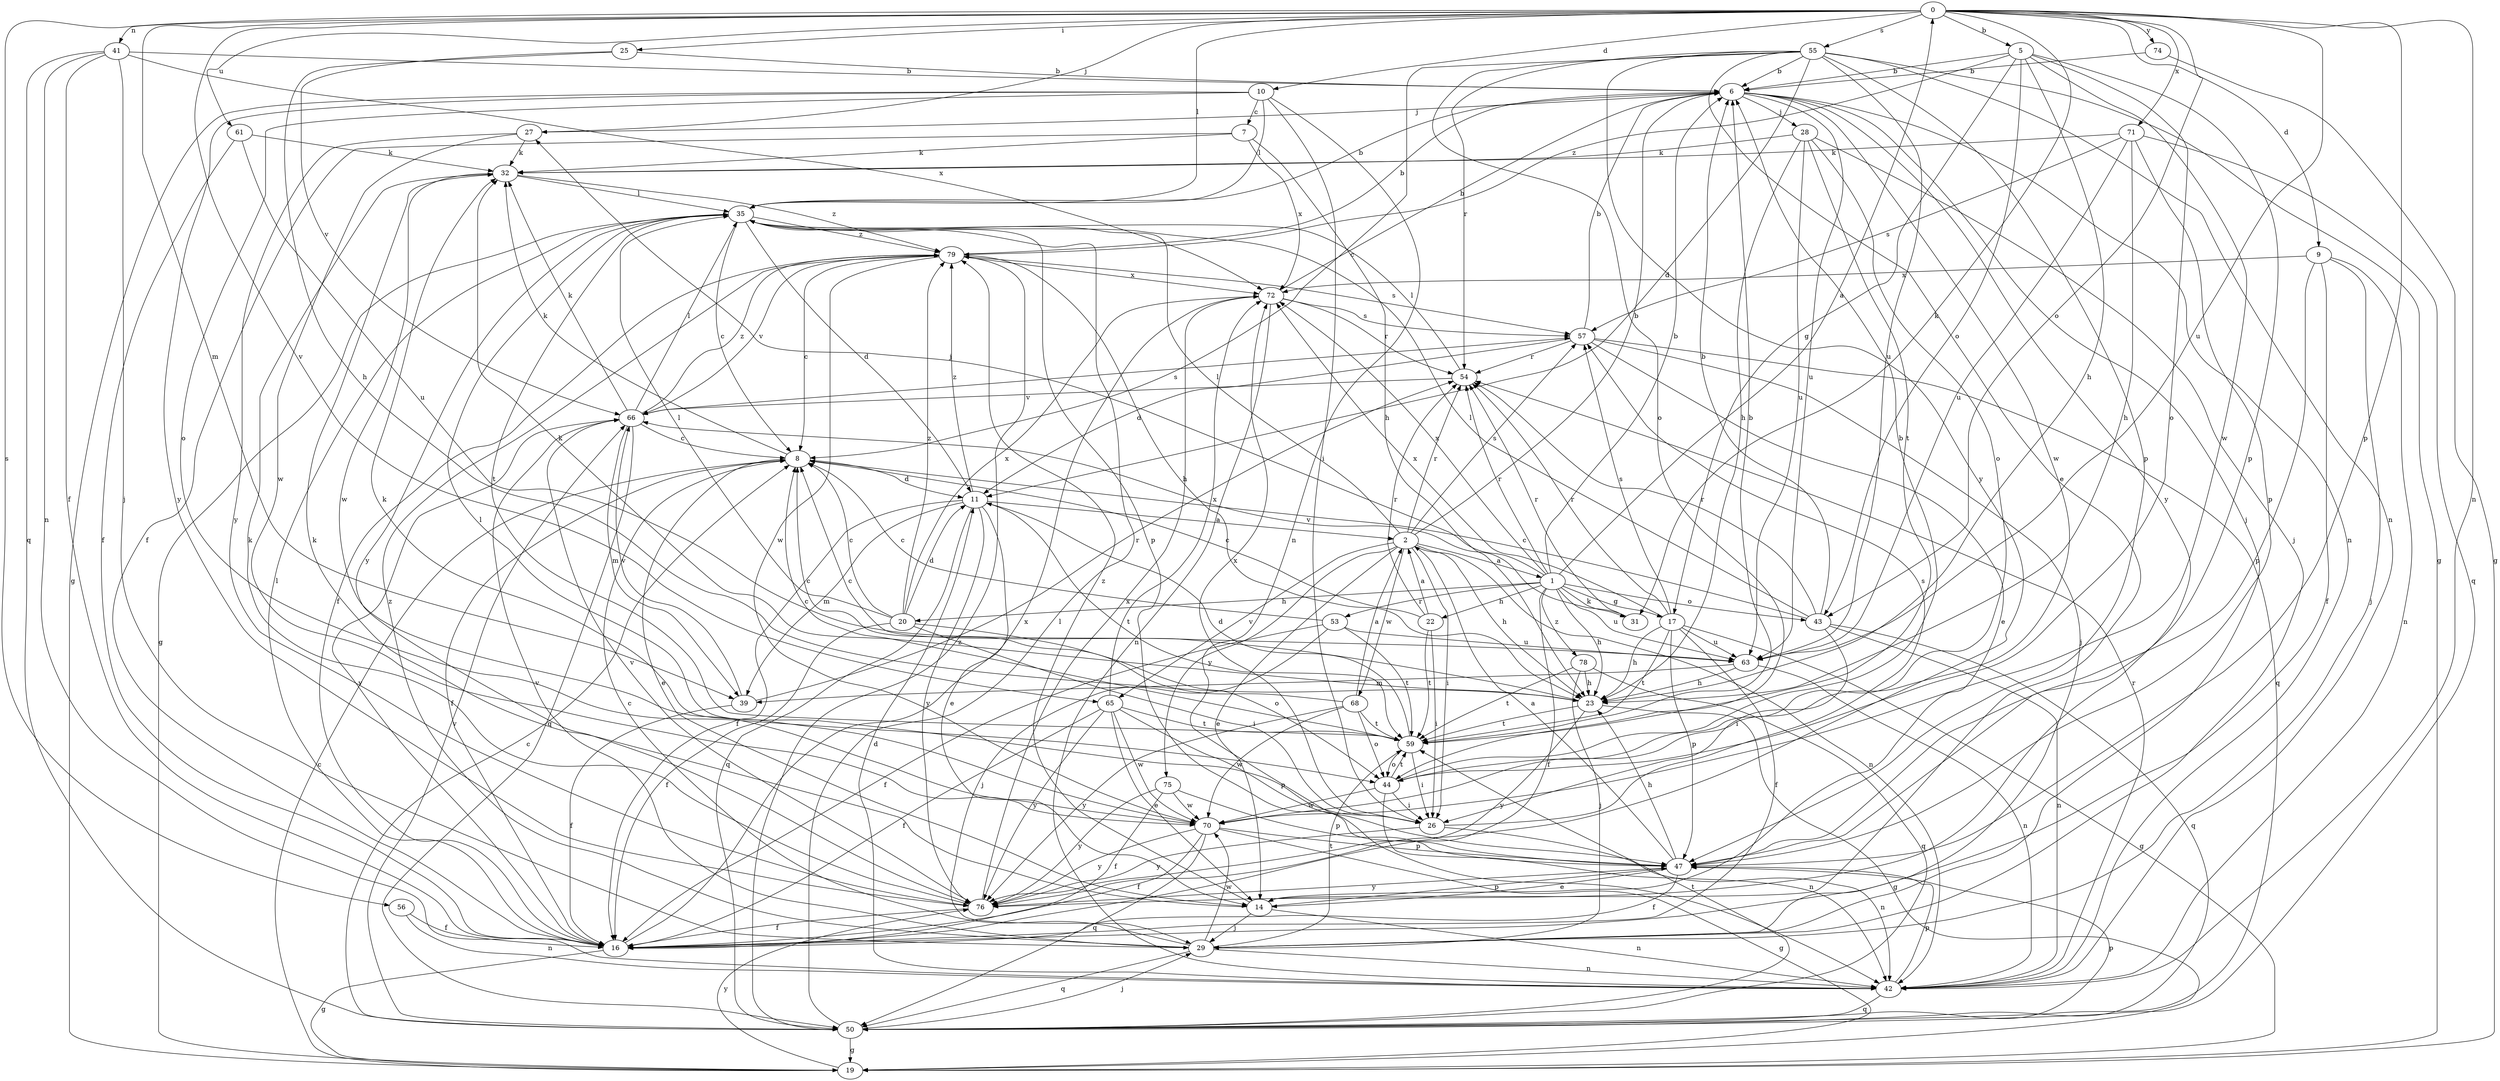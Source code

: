 strict digraph  {
0;
1;
2;
5;
6;
7;
8;
9;
10;
11;
14;
16;
17;
19;
20;
22;
23;
25;
26;
27;
28;
29;
31;
32;
35;
39;
41;
42;
43;
44;
47;
50;
53;
54;
55;
56;
57;
59;
61;
63;
65;
66;
68;
70;
71;
72;
74;
75;
76;
78;
79;
0 -> 5  [label=b];
0 -> 9  [label=d];
0 -> 10  [label=d];
0 -> 25  [label=i];
0 -> 27  [label=j];
0 -> 31  [label=k];
0 -> 35  [label=l];
0 -> 39  [label=m];
0 -> 41  [label=n];
0 -> 42  [label=n];
0 -> 43  [label=o];
0 -> 47  [label=p];
0 -> 55  [label=s];
0 -> 56  [label=s];
0 -> 61  [label=u];
0 -> 63  [label=u];
0 -> 65  [label=v];
0 -> 71  [label=x];
0 -> 74  [label=y];
1 -> 0  [label=a];
1 -> 6  [label=b];
1 -> 16  [label=f];
1 -> 17  [label=g];
1 -> 20  [label=h];
1 -> 22  [label=h];
1 -> 23  [label=h];
1 -> 27  [label=j];
1 -> 31  [label=k];
1 -> 43  [label=o];
1 -> 53  [label=r];
1 -> 54  [label=r];
1 -> 63  [label=u];
1 -> 72  [label=x];
1 -> 78  [label=z];
2 -> 1  [label=a];
2 -> 6  [label=b];
2 -> 14  [label=e];
2 -> 23  [label=h];
2 -> 26  [label=i];
2 -> 35  [label=l];
2 -> 42  [label=n];
2 -> 54  [label=r];
2 -> 57  [label=s];
2 -> 65  [label=v];
2 -> 68  [label=w];
2 -> 75  [label=y];
5 -> 6  [label=b];
5 -> 17  [label=g];
5 -> 23  [label=h];
5 -> 43  [label=o];
5 -> 44  [label=o];
5 -> 47  [label=p];
5 -> 70  [label=w];
5 -> 79  [label=z];
6 -> 27  [label=j];
6 -> 28  [label=j];
6 -> 29  [label=j];
6 -> 42  [label=n];
6 -> 63  [label=u];
6 -> 70  [label=w];
6 -> 76  [label=y];
7 -> 16  [label=f];
7 -> 23  [label=h];
7 -> 32  [label=k];
7 -> 72  [label=x];
8 -> 11  [label=d];
8 -> 14  [label=e];
8 -> 16  [label=f];
8 -> 32  [label=k];
9 -> 16  [label=f];
9 -> 29  [label=j];
9 -> 42  [label=n];
9 -> 47  [label=p];
9 -> 72  [label=x];
10 -> 7  [label=c];
10 -> 19  [label=g];
10 -> 26  [label=i];
10 -> 35  [label=l];
10 -> 42  [label=n];
10 -> 44  [label=o];
10 -> 76  [label=y];
11 -> 2  [label=a];
11 -> 14  [label=e];
11 -> 16  [label=f];
11 -> 39  [label=m];
11 -> 50  [label=q];
11 -> 59  [label=t];
11 -> 76  [label=y];
11 -> 79  [label=z];
14 -> 29  [label=j];
14 -> 32  [label=k];
14 -> 42  [label=n];
14 -> 47  [label=p];
14 -> 79  [label=z];
16 -> 19  [label=g];
16 -> 35  [label=l];
16 -> 66  [label=v];
16 -> 72  [label=x];
17 -> 16  [label=f];
17 -> 19  [label=g];
17 -> 23  [label=h];
17 -> 47  [label=p];
17 -> 54  [label=r];
17 -> 57  [label=s];
17 -> 59  [label=t];
17 -> 63  [label=u];
17 -> 72  [label=x];
19 -> 8  [label=c];
19 -> 76  [label=y];
20 -> 8  [label=c];
20 -> 11  [label=d];
20 -> 16  [label=f];
20 -> 26  [label=i];
20 -> 35  [label=l];
20 -> 44  [label=o];
20 -> 72  [label=x];
20 -> 79  [label=z];
22 -> 2  [label=a];
22 -> 8  [label=c];
22 -> 26  [label=i];
22 -> 54  [label=r];
22 -> 59  [label=t];
23 -> 8  [label=c];
23 -> 19  [label=g];
23 -> 32  [label=k];
23 -> 59  [label=t];
23 -> 76  [label=y];
25 -> 6  [label=b];
25 -> 23  [label=h];
25 -> 66  [label=v];
26 -> 35  [label=l];
26 -> 42  [label=n];
26 -> 57  [label=s];
26 -> 72  [label=x];
26 -> 76  [label=y];
27 -> 32  [label=k];
27 -> 70  [label=w];
27 -> 76  [label=y];
28 -> 23  [label=h];
28 -> 29  [label=j];
28 -> 32  [label=k];
28 -> 44  [label=o];
28 -> 59  [label=t];
28 -> 63  [label=u];
29 -> 8  [label=c];
29 -> 42  [label=n];
29 -> 50  [label=q];
29 -> 59  [label=t];
29 -> 66  [label=v];
29 -> 70  [label=w];
29 -> 79  [label=z];
31 -> 54  [label=r];
31 -> 66  [label=v];
32 -> 35  [label=l];
32 -> 70  [label=w];
32 -> 79  [label=z];
35 -> 6  [label=b];
35 -> 8  [label=c];
35 -> 11  [label=d];
35 -> 19  [label=g];
35 -> 47  [label=p];
35 -> 59  [label=t];
35 -> 76  [label=y];
35 -> 79  [label=z];
39 -> 16  [label=f];
39 -> 54  [label=r];
39 -> 66  [label=v];
41 -> 6  [label=b];
41 -> 16  [label=f];
41 -> 29  [label=j];
41 -> 42  [label=n];
41 -> 50  [label=q];
41 -> 72  [label=x];
42 -> 11  [label=d];
42 -> 47  [label=p];
42 -> 50  [label=q];
42 -> 54  [label=r];
43 -> 6  [label=b];
43 -> 8  [label=c];
43 -> 26  [label=i];
43 -> 35  [label=l];
43 -> 42  [label=n];
43 -> 50  [label=q];
43 -> 54  [label=r];
44 -> 6  [label=b];
44 -> 26  [label=i];
44 -> 42  [label=n];
44 -> 59  [label=t];
44 -> 70  [label=w];
47 -> 2  [label=a];
47 -> 14  [label=e];
47 -> 16  [label=f];
47 -> 23  [label=h];
47 -> 76  [label=y];
50 -> 8  [label=c];
50 -> 19  [label=g];
50 -> 29  [label=j];
50 -> 35  [label=l];
50 -> 47  [label=p];
50 -> 59  [label=t];
50 -> 66  [label=v];
50 -> 79  [label=z];
53 -> 8  [label=c];
53 -> 16  [label=f];
53 -> 29  [label=j];
53 -> 59  [label=t];
53 -> 63  [label=u];
54 -> 35  [label=l];
54 -> 66  [label=v];
55 -> 6  [label=b];
55 -> 8  [label=c];
55 -> 11  [label=d];
55 -> 14  [label=e];
55 -> 19  [label=g];
55 -> 42  [label=n];
55 -> 44  [label=o];
55 -> 47  [label=p];
55 -> 54  [label=r];
55 -> 63  [label=u];
55 -> 76  [label=y];
56 -> 16  [label=f];
56 -> 42  [label=n];
57 -> 6  [label=b];
57 -> 11  [label=d];
57 -> 14  [label=e];
57 -> 29  [label=j];
57 -> 50  [label=q];
57 -> 54  [label=r];
59 -> 6  [label=b];
59 -> 8  [label=c];
59 -> 11  [label=d];
59 -> 26  [label=i];
59 -> 44  [label=o];
61 -> 16  [label=f];
61 -> 32  [label=k];
61 -> 63  [label=u];
63 -> 23  [label=h];
63 -> 39  [label=m];
63 -> 42  [label=n];
65 -> 14  [label=e];
65 -> 16  [label=f];
65 -> 47  [label=p];
65 -> 59  [label=t];
65 -> 70  [label=w];
65 -> 72  [label=x];
65 -> 76  [label=y];
66 -> 8  [label=c];
66 -> 32  [label=k];
66 -> 35  [label=l];
66 -> 39  [label=m];
66 -> 50  [label=q];
66 -> 57  [label=s];
66 -> 79  [label=z];
68 -> 2  [label=a];
68 -> 8  [label=c];
68 -> 44  [label=o];
68 -> 59  [label=t];
68 -> 70  [label=w];
68 -> 76  [label=y];
70 -> 16  [label=f];
70 -> 19  [label=g];
70 -> 32  [label=k];
70 -> 47  [label=p];
70 -> 50  [label=q];
70 -> 76  [label=y];
71 -> 23  [label=h];
71 -> 32  [label=k];
71 -> 47  [label=p];
71 -> 50  [label=q];
71 -> 57  [label=s];
71 -> 63  [label=u];
72 -> 6  [label=b];
72 -> 42  [label=n];
72 -> 54  [label=r];
72 -> 57  [label=s];
74 -> 6  [label=b];
74 -> 19  [label=g];
75 -> 16  [label=f];
75 -> 47  [label=p];
75 -> 70  [label=w];
75 -> 76  [label=y];
76 -> 16  [label=f];
76 -> 32  [label=k];
76 -> 66  [label=v];
76 -> 72  [label=x];
78 -> 23  [label=h];
78 -> 29  [label=j];
78 -> 50  [label=q];
78 -> 59  [label=t];
79 -> 6  [label=b];
79 -> 8  [label=c];
79 -> 16  [label=f];
79 -> 23  [label=h];
79 -> 57  [label=s];
79 -> 66  [label=v];
79 -> 70  [label=w];
79 -> 72  [label=x];
}
